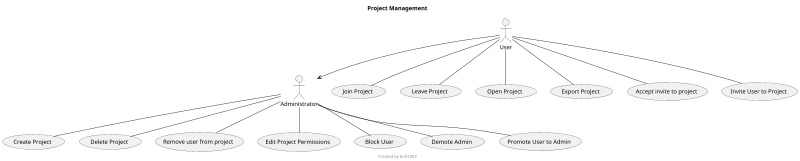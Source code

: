 @startuml

title Project Management
scale 800 width

footer
Created by bolt1003
endfooter

actor User
actor Administrator

User --> Administrator

User -- (Join Project)
User -- (Leave Project)
Administrator -- (Create Project)
User -- (Open Project)
Administrator -- (Delete Project)
User -- (Export Project)
User -- (Accept invite to project)
User -- (Invite User to Project)
Administrator -- (Remove user from project)
Administrator -- (Edit Project Permissions)
Administrator -- (Block User)
Administrator -- (Demote Admin)
Administrator -- (Promote User to Admin)

@enduml